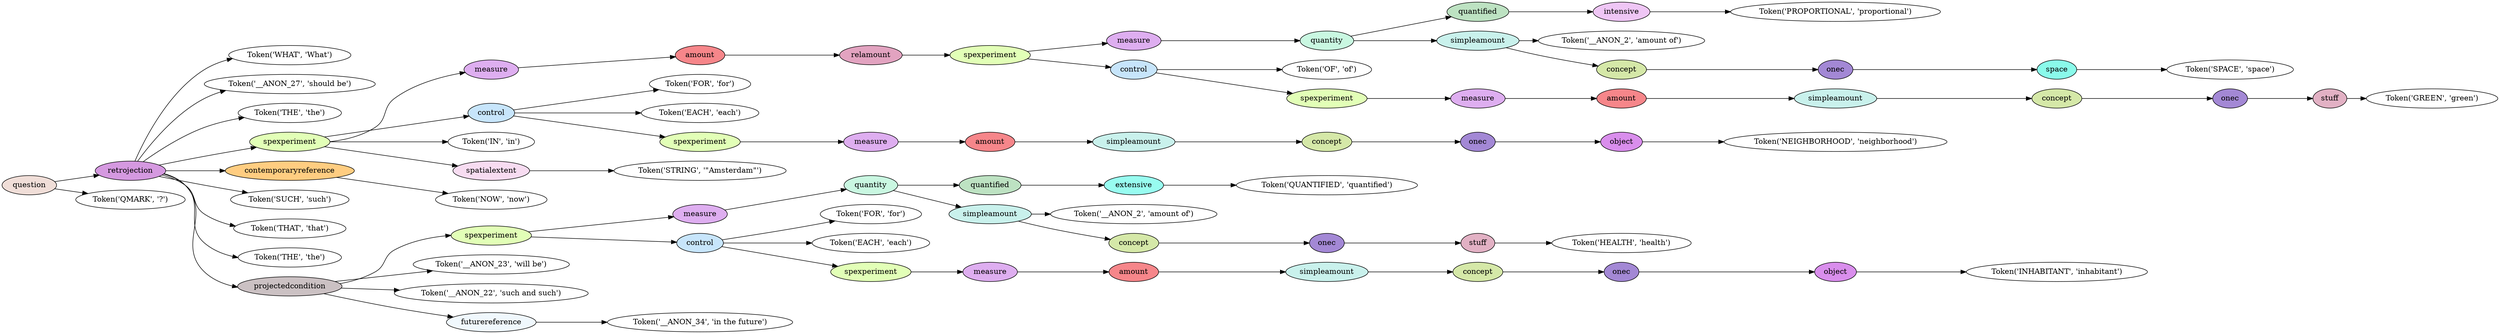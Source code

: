 digraph G {
rankdir=LR;
0 [label="Token('WHAT', 'What')"];
1 [label="Token('__ANON_27', 'should be')"];
2 [label="Token('THE', 'the')"];
3 [label="Token('PROPORTIONAL', 'proportional')"];
4 [fillcolor="#efc6f5", label=intensive, style=filled];
4 -> 3;
5 [fillcolor="#bde2c2", label=quantified, style=filled];
5 -> 4;
6 [label="Token('__ANON_2', 'amount of')"];
7 [label="Token('SPACE', 'space')"];
8 [fillcolor="#8afaea", label=space, style=filled];
8 -> 7;
9 [fillcolor="#a388d5", label=onec, style=filled];
9 -> 8;
10 [fillcolor="#d5e8a8", label=concept, style=filled];
10 -> 9;
11 [fillcolor="#c9f1ec", label=simpleamount, style=filled];
11 -> 6;
11 -> 10;
12 [fillcolor="#c9f7e1", label=quantity, style=filled];
12 -> 5;
12 -> 11;
13 [fillcolor="#deaef0", label=measure, style=filled];
13 -> 12;
14 [label="Token('OF', 'of')"];
15 [label="Token('GREEN', 'green')"];
16 [fillcolor="#e2b1c4", label=stuff, style=filled];
16 -> 15;
17 [fillcolor="#a388d5", label=onec, style=filled];
17 -> 16;
18 [fillcolor="#d5e8a8", label=concept, style=filled];
18 -> 17;
19 [fillcolor="#c9f1ec", label=simpleamount, style=filled];
19 -> 18;
20 [fillcolor="#f6868a", label=amount, style=filled];
20 -> 19;
21 [fillcolor="#deaef0", label=measure, style=filled];
21 -> 20;
22 [fillcolor="#e2ffb7", label=spexperiment, style=filled];
22 -> 21;
23 [fillcolor="#c7e5fb", label=control, style=filled];
23 -> 14;
23 -> 22;
24 [fillcolor="#e2ffb7", label=spexperiment, style=filled];
24 -> 13;
24 -> 23;
25 [fillcolor="#e2a3c0", label=relamount, style=filled];
25 -> 24;
26 [fillcolor="#f6868a", label=amount, style=filled];
26 -> 25;
27 [fillcolor="#deaef0", label=measure, style=filled];
27 -> 26;
28 [label="Token('FOR', 'for')"];
29 [label="Token('EACH', 'each')"];
30 [label="Token('NEIGHBORHOOD', 'neighborhood')"];
31 [fillcolor="#d98eec", label=object, style=filled];
31 -> 30;
32 [fillcolor="#a388d5", label=onec, style=filled];
32 -> 31;
33 [fillcolor="#d5e8a8", label=concept, style=filled];
33 -> 32;
34 [fillcolor="#c9f1ec", label=simpleamount, style=filled];
34 -> 33;
35 [fillcolor="#f6868a", label=amount, style=filled];
35 -> 34;
36 [fillcolor="#deaef0", label=measure, style=filled];
36 -> 35;
37 [fillcolor="#e2ffb7", label=spexperiment, style=filled];
37 -> 36;
38 [fillcolor="#c7e5fb", label=control, style=filled];
38 -> 28;
38 -> 29;
38 -> 37;
39 [label="Token('IN', 'in')"];
40 [label="Token('STRING', '\"Amsterdam\"')"];
41 [fillcolor="#f7dcf1", label=spatialextent, style=filled];
41 -> 40;
42 [fillcolor="#e2ffb7", label=spexperiment, style=filled];
42 -> 27;
42 -> 38;
42 -> 39;
42 -> 41;
43 [label="Token('NOW', 'now')"];
44 [fillcolor="#ffcd81", label=contemporaryreference, style=filled];
44 -> 43;
45 [label="Token('SUCH', 'such')"];
46 [label="Token('THAT', 'that')"];
47 [label="Token('THE', 'the')"];
48 [label="Token('QUANTIFIED', 'quantified')"];
49 [fillcolor="#98fcf0", label=extensive, style=filled];
49 -> 48;
50 [fillcolor="#bde2c2", label=quantified, style=filled];
50 -> 49;
51 [label="Token('__ANON_2', 'amount of')"];
52 [label="Token('HEALTH', 'health')"];
53 [fillcolor="#e2b1c4", label=stuff, style=filled];
53 -> 52;
54 [fillcolor="#a388d5", label=onec, style=filled];
54 -> 53;
55 [fillcolor="#d5e8a8", label=concept, style=filled];
55 -> 54;
56 [fillcolor="#c9f1ec", label=simpleamount, style=filled];
56 -> 51;
56 -> 55;
57 [fillcolor="#c9f7e1", label=quantity, style=filled];
57 -> 50;
57 -> 56;
58 [fillcolor="#deaef0", label=measure, style=filled];
58 -> 57;
59 [label="Token('FOR', 'for')"];
60 [label="Token('EACH', 'each')"];
61 [label="Token('INHABITANT', 'inhabitant')"];
62 [fillcolor="#d98eec", label=object, style=filled];
62 -> 61;
63 [fillcolor="#a388d5", label=onec, style=filled];
63 -> 62;
64 [fillcolor="#d5e8a8", label=concept, style=filled];
64 -> 63;
65 [fillcolor="#c9f1ec", label=simpleamount, style=filled];
65 -> 64;
66 [fillcolor="#f6868a", label=amount, style=filled];
66 -> 65;
67 [fillcolor="#deaef0", label=measure, style=filled];
67 -> 66;
68 [fillcolor="#e2ffb7", label=spexperiment, style=filled];
68 -> 67;
69 [fillcolor="#c7e5fb", label=control, style=filled];
69 -> 59;
69 -> 60;
69 -> 68;
70 [fillcolor="#e2ffb7", label=spexperiment, style=filled];
70 -> 58;
70 -> 69;
71 [label="Token('__ANON_23', 'will be')"];
72 [label="Token('__ANON_22', 'such and such')"];
73 [label="Token('__ANON_34', 'in the future')"];
74 [fillcolor="#f0f8fd", label=futurereference, style=filled];
74 -> 73;
75 [fillcolor="#cbc1c3", label=projectedcondition, style=filled];
75 -> 70;
75 -> 71;
75 -> 72;
75 -> 74;
76 [fillcolor="#d599e0", label=retrojection, style=filled];
76 -> 0;
76 -> 1;
76 -> 2;
76 -> 42;
76 -> 44;
76 -> 45;
76 -> 46;
76 -> 47;
76 -> 75;
77 [label="Token('QMARK', '?')"];
78 [fillcolor="#f0ded8", label=question, style=filled];
78 -> 76;
78 -> 77;
}
